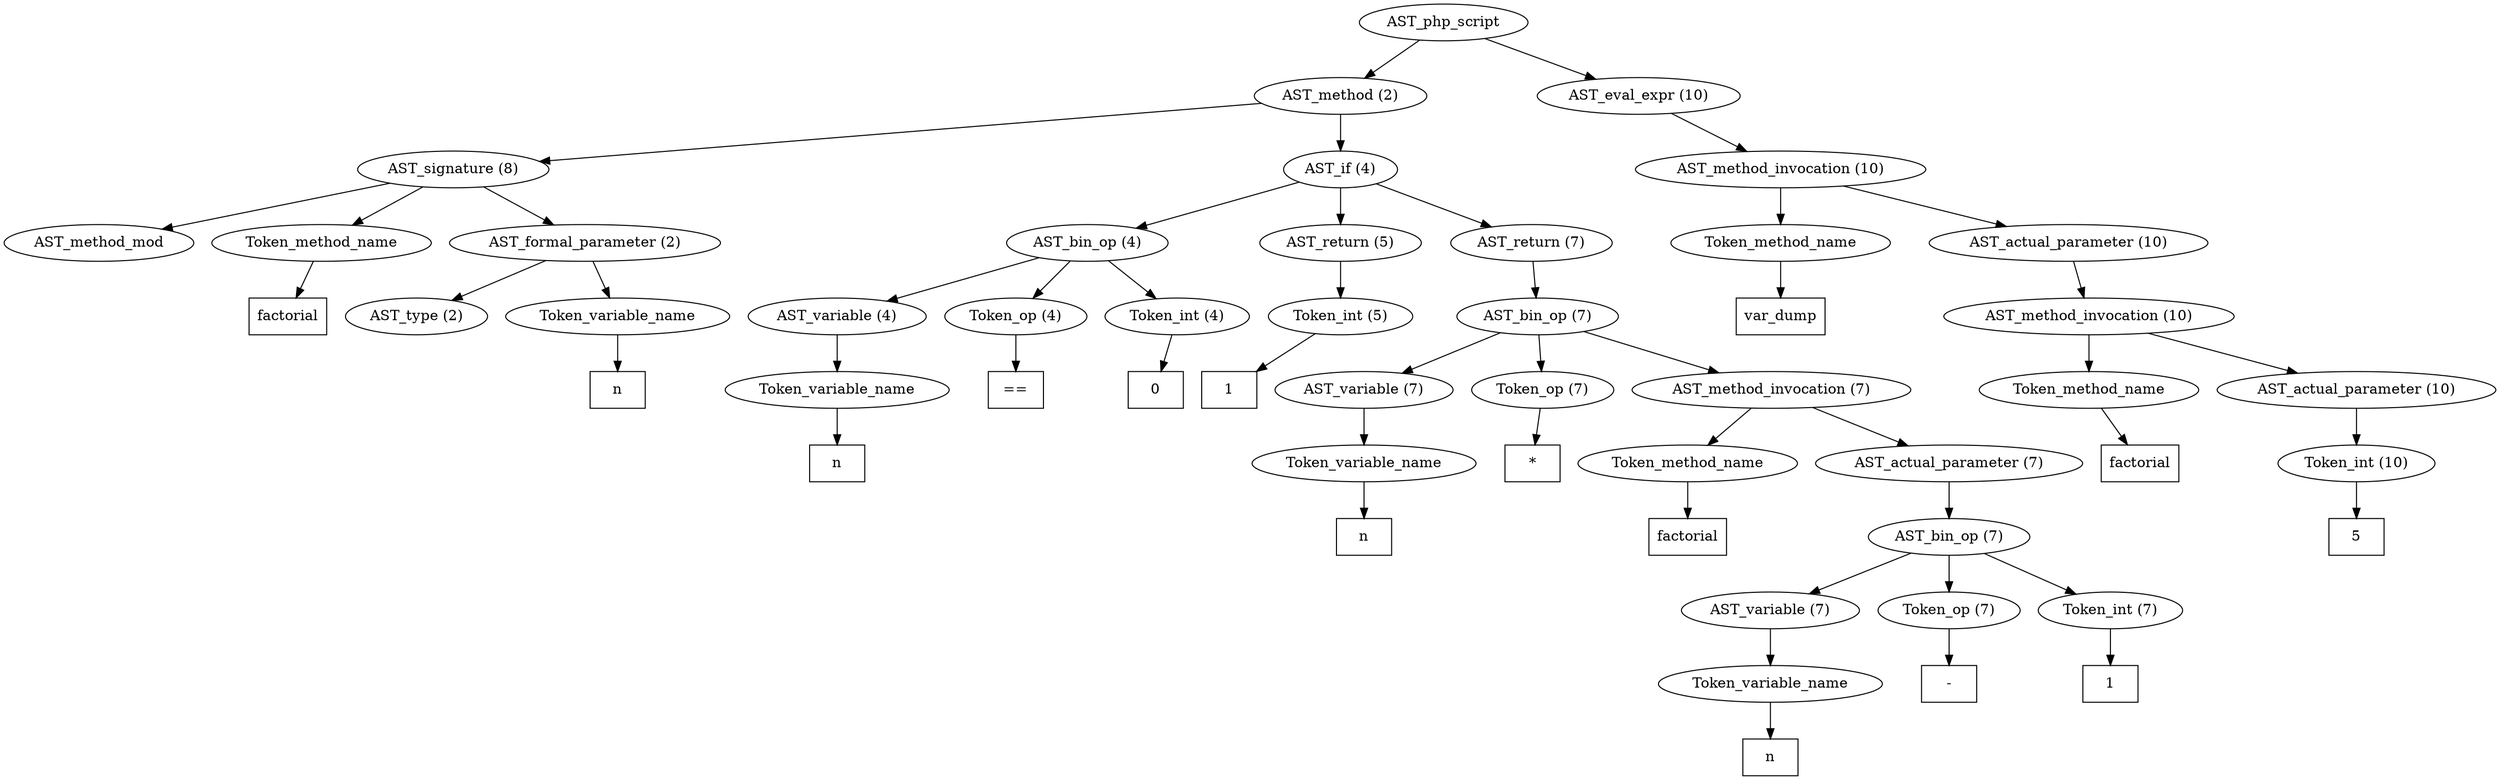 /*
 * AST in dot format generated by phc -- the PHP compiler
 */

digraph AST {
node_0 [label="AST_php_script"];
node_1 [label="AST_method (2)"];
node_2 [label="AST_signature (8)"];
node_3 [label="AST_method_mod"];
node_4 [label="Token_method_name"];
node_5 [label="factorial", shape=box]
node_4 -> node_5;
node_6 [label="AST_formal_parameter (2)"];
node_7 [label="AST_type (2)"];
node_8 [label="Token_variable_name"];
node_9 [label="n", shape=box]
node_8 -> node_9;
node_6 -> node_8;
node_6 -> node_7;
node_2 -> node_6;
node_2 -> node_4;
node_2 -> node_3;
node_10 [label="AST_if (4)"];
node_11 [label="AST_bin_op (4)"];
node_12 [label="AST_variable (4)"];
node_13 [label="Token_variable_name"];
node_14 [label="n", shape=box]
node_13 -> node_14;
node_12 -> node_13;
node_15 [label="Token_op (4)"];
node_16 [label="==", shape=box]
node_15 -> node_16;
node_17 [label="Token_int (4)"];
node_18 [label="0", shape=box]
node_17 -> node_18;
node_11 -> node_17;
node_11 -> node_15;
node_11 -> node_12;
node_19 [label="AST_return (5)"];
node_20 [label="Token_int (5)"];
node_21 [label="1", shape=box]
node_20 -> node_21;
node_19 -> node_20;
node_22 [label="AST_return (7)"];
node_23 [label="AST_bin_op (7)"];
node_24 [label="AST_variable (7)"];
node_25 [label="Token_variable_name"];
node_26 [label="n", shape=box]
node_25 -> node_26;
node_24 -> node_25;
node_27 [label="Token_op (7)"];
node_28 [label="*", shape=box]
node_27 -> node_28;
node_29 [label="AST_method_invocation (7)"];
node_30 [label="Token_method_name"];
node_31 [label="factorial", shape=box]
node_30 -> node_31;
node_32 [label="AST_actual_parameter (7)"];
node_33 [label="AST_bin_op (7)"];
node_34 [label="AST_variable (7)"];
node_35 [label="Token_variable_name"];
node_36 [label="n", shape=box]
node_35 -> node_36;
node_34 -> node_35;
node_37 [label="Token_op (7)"];
node_38 [label="-", shape=box]
node_37 -> node_38;
node_39 [label="Token_int (7)"];
node_40 [label="1", shape=box]
node_39 -> node_40;
node_33 -> node_39;
node_33 -> node_37;
node_33 -> node_34;
node_32 -> node_33;
node_29 -> node_32;
node_29 -> node_30;
node_23 -> node_29;
node_23 -> node_27;
node_23 -> node_24;
node_22 -> node_23;
node_10 -> node_22;
node_10 -> node_19;
node_10 -> node_11;
node_1 -> node_10;
node_1 -> node_2;
node_41 [label="AST_eval_expr (10)"];
node_42 [label="AST_method_invocation (10)"];
node_43 [label="Token_method_name"];
node_44 [label="var_dump", shape=box]
node_43 -> node_44;
node_45 [label="AST_actual_parameter (10)"];
node_46 [label="AST_method_invocation (10)"];
node_47 [label="Token_method_name"];
node_48 [label="factorial", shape=box]
node_47 -> node_48;
node_49 [label="AST_actual_parameter (10)"];
node_50 [label="Token_int (10)"];
node_51 [label="5", shape=box]
node_50 -> node_51;
node_49 -> node_50;
node_46 -> node_49;
node_46 -> node_47;
node_45 -> node_46;
node_42 -> node_45;
node_42 -> node_43;
node_41 -> node_42;
node_0 -> node_41;
node_0 -> node_1;
}
